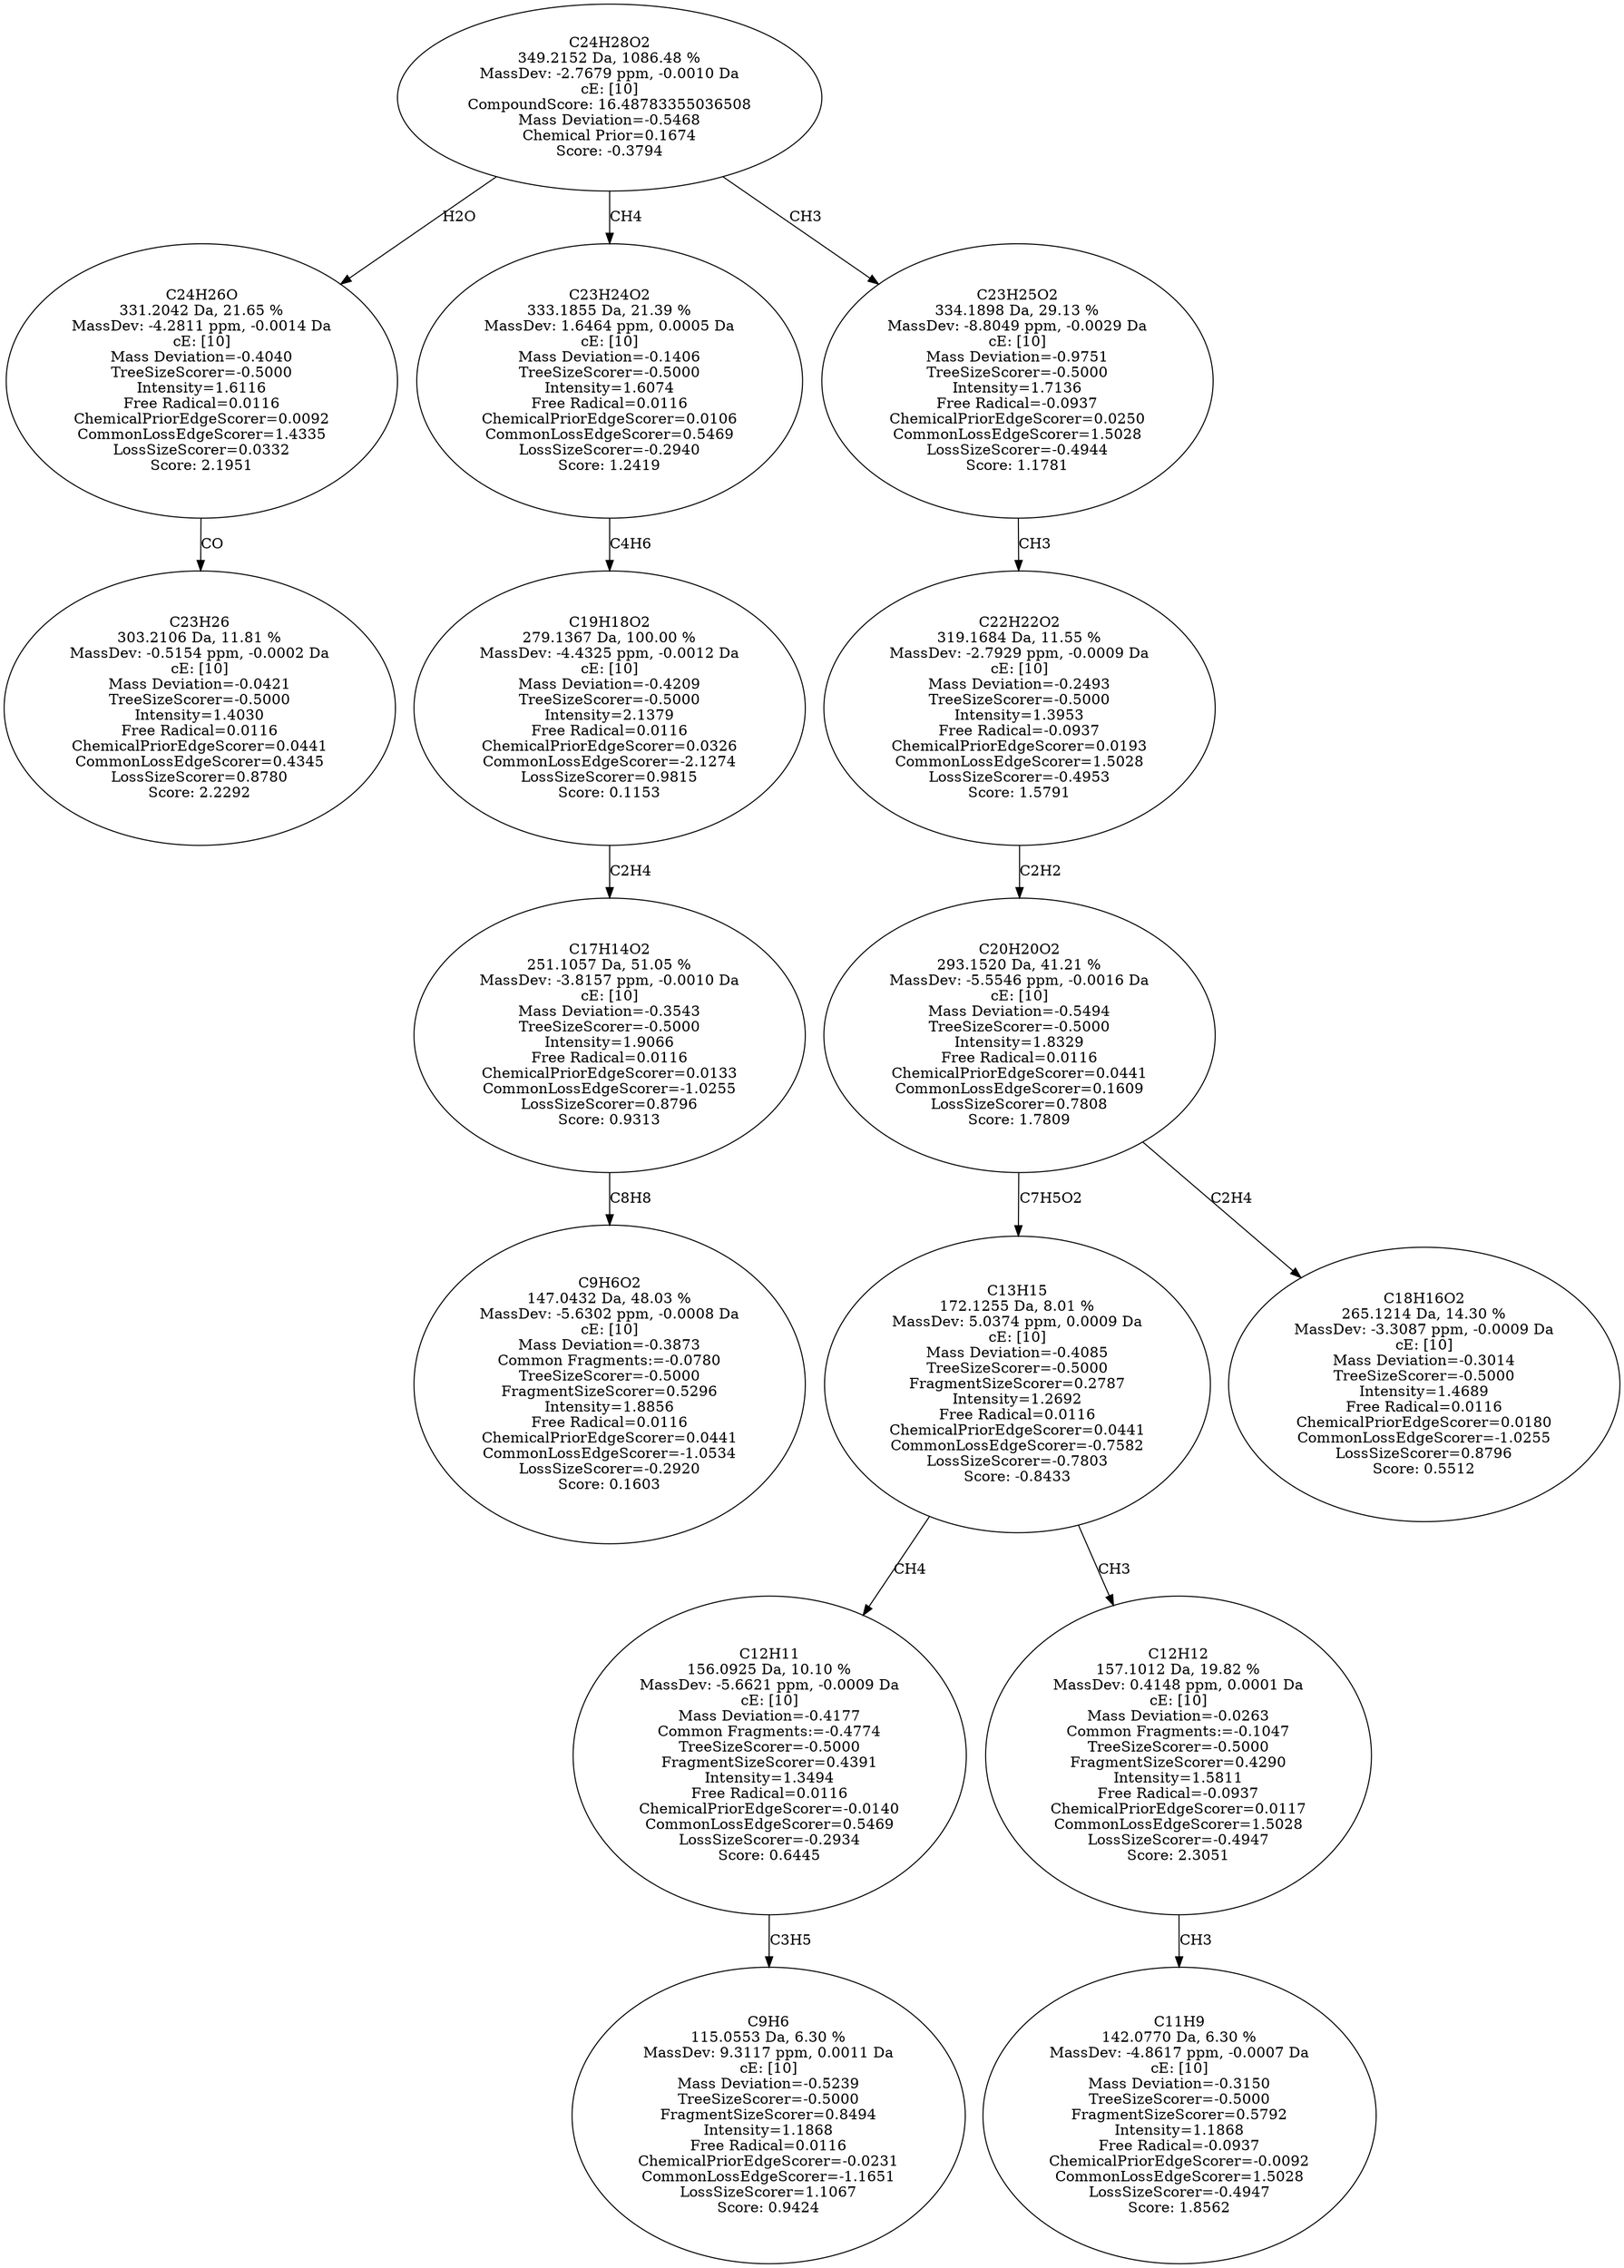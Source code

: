 strict digraph {
v1 [label="C23H26\n303.2106 Da, 11.81 %\nMassDev: -0.5154 ppm, -0.0002 Da\ncE: [10]\nMass Deviation=-0.0421\nTreeSizeScorer=-0.5000\nIntensity=1.4030\nFree Radical=0.0116\nChemicalPriorEdgeScorer=0.0441\nCommonLossEdgeScorer=0.4345\nLossSizeScorer=0.8780\nScore: 2.2292"];
v2 [label="C24H26O\n331.2042 Da, 21.65 %\nMassDev: -4.2811 ppm, -0.0014 Da\ncE: [10]\nMass Deviation=-0.4040\nTreeSizeScorer=-0.5000\nIntensity=1.6116\nFree Radical=0.0116\nChemicalPriorEdgeScorer=0.0092\nCommonLossEdgeScorer=1.4335\nLossSizeScorer=0.0332\nScore: 2.1951"];
v3 [label="C9H6O2\n147.0432 Da, 48.03 %\nMassDev: -5.6302 ppm, -0.0008 Da\ncE: [10]\nMass Deviation=-0.3873\nCommon Fragments:=-0.0780\nTreeSizeScorer=-0.5000\nFragmentSizeScorer=0.5296\nIntensity=1.8856\nFree Radical=0.0116\nChemicalPriorEdgeScorer=0.0441\nCommonLossEdgeScorer=-1.0534\nLossSizeScorer=-0.2920\nScore: 0.1603"];
v4 [label="C17H14O2\n251.1057 Da, 51.05 %\nMassDev: -3.8157 ppm, -0.0010 Da\ncE: [10]\nMass Deviation=-0.3543\nTreeSizeScorer=-0.5000\nIntensity=1.9066\nFree Radical=0.0116\nChemicalPriorEdgeScorer=0.0133\nCommonLossEdgeScorer=-1.0255\nLossSizeScorer=0.8796\nScore: 0.9313"];
v5 [label="C19H18O2\n279.1367 Da, 100.00 %\nMassDev: -4.4325 ppm, -0.0012 Da\ncE: [10]\nMass Deviation=-0.4209\nTreeSizeScorer=-0.5000\nIntensity=2.1379\nFree Radical=0.0116\nChemicalPriorEdgeScorer=0.0326\nCommonLossEdgeScorer=-2.1274\nLossSizeScorer=0.9815\nScore: 0.1153"];
v6 [label="C23H24O2\n333.1855 Da, 21.39 %\nMassDev: 1.6464 ppm, 0.0005 Da\ncE: [10]\nMass Deviation=-0.1406\nTreeSizeScorer=-0.5000\nIntensity=1.6074\nFree Radical=0.0116\nChemicalPriorEdgeScorer=0.0106\nCommonLossEdgeScorer=0.5469\nLossSizeScorer=-0.2940\nScore: 1.2419"];
v7 [label="C9H6\n115.0553 Da, 6.30 %\nMassDev: 9.3117 ppm, 0.0011 Da\ncE: [10]\nMass Deviation=-0.5239\nTreeSizeScorer=-0.5000\nFragmentSizeScorer=0.8494\nIntensity=1.1868\nFree Radical=0.0116\nChemicalPriorEdgeScorer=-0.0231\nCommonLossEdgeScorer=-1.1651\nLossSizeScorer=1.1067\nScore: 0.9424"];
v8 [label="C12H11\n156.0925 Da, 10.10 %\nMassDev: -5.6621 ppm, -0.0009 Da\ncE: [10]\nMass Deviation=-0.4177\nCommon Fragments:=-0.4774\nTreeSizeScorer=-0.5000\nFragmentSizeScorer=0.4391\nIntensity=1.3494\nFree Radical=0.0116\nChemicalPriorEdgeScorer=-0.0140\nCommonLossEdgeScorer=0.5469\nLossSizeScorer=-0.2934\nScore: 0.6445"];
v9 [label="C11H9\n142.0770 Da, 6.30 %\nMassDev: -4.8617 ppm, -0.0007 Da\ncE: [10]\nMass Deviation=-0.3150\nTreeSizeScorer=-0.5000\nFragmentSizeScorer=0.5792\nIntensity=1.1868\nFree Radical=-0.0937\nChemicalPriorEdgeScorer=-0.0092\nCommonLossEdgeScorer=1.5028\nLossSizeScorer=-0.4947\nScore: 1.8562"];
v10 [label="C12H12\n157.1012 Da, 19.82 %\nMassDev: 0.4148 ppm, 0.0001 Da\ncE: [10]\nMass Deviation=-0.0263\nCommon Fragments:=-0.1047\nTreeSizeScorer=-0.5000\nFragmentSizeScorer=0.4290\nIntensity=1.5811\nFree Radical=-0.0937\nChemicalPriorEdgeScorer=0.0117\nCommonLossEdgeScorer=1.5028\nLossSizeScorer=-0.4947\nScore: 2.3051"];
v11 [label="C13H15\n172.1255 Da, 8.01 %\nMassDev: 5.0374 ppm, 0.0009 Da\ncE: [10]\nMass Deviation=-0.4085\nTreeSizeScorer=-0.5000\nFragmentSizeScorer=0.2787\nIntensity=1.2692\nFree Radical=0.0116\nChemicalPriorEdgeScorer=0.0441\nCommonLossEdgeScorer=-0.7582\nLossSizeScorer=-0.7803\nScore: -0.8433"];
v12 [label="C18H16O2\n265.1214 Da, 14.30 %\nMassDev: -3.3087 ppm, -0.0009 Da\ncE: [10]\nMass Deviation=-0.3014\nTreeSizeScorer=-0.5000\nIntensity=1.4689\nFree Radical=0.0116\nChemicalPriorEdgeScorer=0.0180\nCommonLossEdgeScorer=-1.0255\nLossSizeScorer=0.8796\nScore: 0.5512"];
v13 [label="C20H20O2\n293.1520 Da, 41.21 %\nMassDev: -5.5546 ppm, -0.0016 Da\ncE: [10]\nMass Deviation=-0.5494\nTreeSizeScorer=-0.5000\nIntensity=1.8329\nFree Radical=0.0116\nChemicalPriorEdgeScorer=0.0441\nCommonLossEdgeScorer=0.1609\nLossSizeScorer=0.7808\nScore: 1.7809"];
v14 [label="C22H22O2\n319.1684 Da, 11.55 %\nMassDev: -2.7929 ppm, -0.0009 Da\ncE: [10]\nMass Deviation=-0.2493\nTreeSizeScorer=-0.5000\nIntensity=1.3953\nFree Radical=-0.0937\nChemicalPriorEdgeScorer=0.0193\nCommonLossEdgeScorer=1.5028\nLossSizeScorer=-0.4953\nScore: 1.5791"];
v15 [label="C23H25O2\n334.1898 Da, 29.13 %\nMassDev: -8.8049 ppm, -0.0029 Da\ncE: [10]\nMass Deviation=-0.9751\nTreeSizeScorer=-0.5000\nIntensity=1.7136\nFree Radical=-0.0937\nChemicalPriorEdgeScorer=0.0250\nCommonLossEdgeScorer=1.5028\nLossSizeScorer=-0.4944\nScore: 1.1781"];
v16 [label="C24H28O2\n349.2152 Da, 1086.48 %\nMassDev: -2.7679 ppm, -0.0010 Da\ncE: [10]\nCompoundScore: 16.48783355036508\nMass Deviation=-0.5468\nChemical Prior=0.1674\nScore: -0.3794"];
v2 -> v1 [label="CO"];
v16 -> v2 [label="H2O"];
v4 -> v3 [label="C8H8"];
v5 -> v4 [label="C2H4"];
v6 -> v5 [label="C4H6"];
v16 -> v6 [label="CH4"];
v8 -> v7 [label="C3H5"];
v11 -> v8 [label="CH4"];
v10 -> v9 [label="CH3"];
v11 -> v10 [label="CH3"];
v13 -> v11 [label="C7H5O2"];
v13 -> v12 [label="C2H4"];
v14 -> v13 [label="C2H2"];
v15 -> v14 [label="CH3"];
v16 -> v15 [label="CH3"];
}